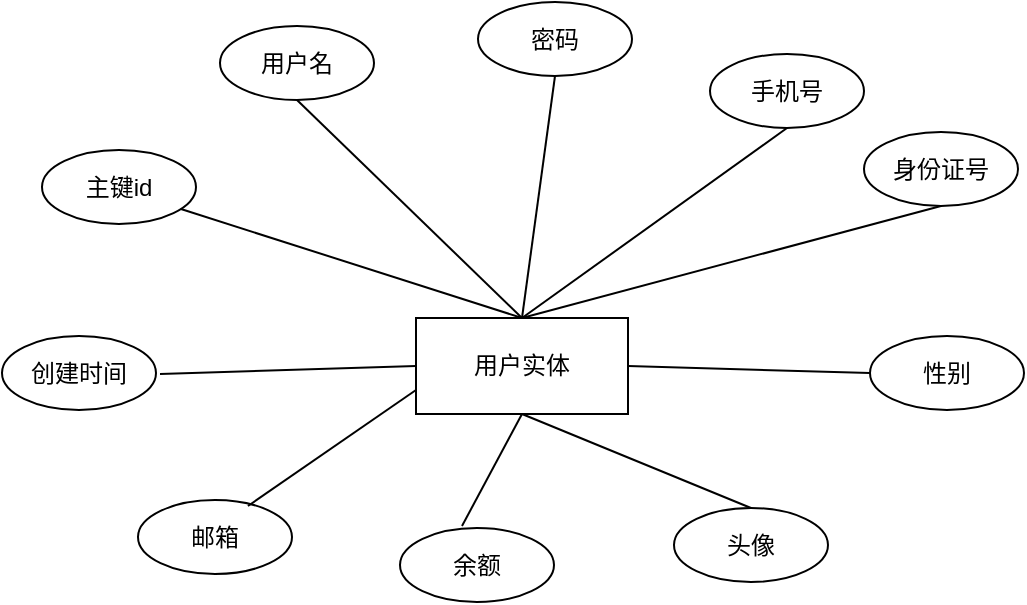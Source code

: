 <mxfile version="26.0.9">
  <diagram name="第 1 页" id="IhL6aPUcPZnnMDHSf5L_">
    <mxGraphModel dx="880" dy="468" grid="0" gridSize="10" guides="1" tooltips="1" connect="1" arrows="1" fold="1" page="1" pageScale="1" pageWidth="827" pageHeight="1169" math="0" shadow="0">
      <root>
        <mxCell id="0" />
        <mxCell id="1" parent="0" />
        <mxCell id="5rekBt8bQFxeiz0OV4fJ-1" value="用户实体" style="rounded=0;whiteSpace=wrap;html=1;" vertex="1" parent="1">
          <mxGeometry x="303" y="220" width="106" height="48" as="geometry" />
        </mxCell>
        <mxCell id="5rekBt8bQFxeiz0OV4fJ-3" style="rounded=0;orthogonalLoop=1;jettySize=auto;html=1;entryX=0.5;entryY=0;entryDx=0;entryDy=0;endArrow=none;startFill=0;" edge="1" parent="1" target="5rekBt8bQFxeiz0OV4fJ-1">
          <mxGeometry relative="1" as="geometry">
            <mxPoint x="185.471" y="165.49" as="sourcePoint" />
            <mxPoint x="340.99" y="221.024" as="targetPoint" />
          </mxGeometry>
        </mxCell>
        <mxCell id="5rekBt8bQFxeiz0OV4fJ-2" value="主键id" style="ellipse;whiteSpace=wrap;html=1;" vertex="1" parent="1">
          <mxGeometry x="116" y="136" width="77" height="37" as="geometry" />
        </mxCell>
        <mxCell id="5rekBt8bQFxeiz0OV4fJ-4" value="手机号" style="ellipse;whiteSpace=wrap;html=1;" vertex="1" parent="1">
          <mxGeometry x="450" y="88" width="77" height="37" as="geometry" />
        </mxCell>
        <mxCell id="5rekBt8bQFxeiz0OV4fJ-6" value="密&lt;span style=&quot;color: rgba(0, 0, 0, 0); font-family: monospace; font-size: 0px; text-align: start; text-wrap-mode: nowrap;&quot;&gt;%3CmxGraphModel%3E%3Croot%3E%3CmxCell%20id%3D%220%22%2F%3E%3CmxCell%20id%3D%221%22%20parent%3D%220%22%2F%3E%3CmxCell%20id%3D%222%22%20value%3D%22%E7%94%A8%E6%88%B7%E5%90%8D%22%20style%3D%22ellipse%3BwhiteSpace%3Dwrap%3Bhtml%3D1%3B%22%20vertex%3D%221%22%20parent%3D%221%22%3E%3CmxGeometry%20x%3D%22286%22%20y%3D%22103%22%20width%3D%2277%22%20height%3D%2237%22%20as%3D%22geometry%22%2F%3E%3C%2FmxCell%3E%3C%2Froot%3E%3C%2FmxGraphModel%3E&lt;/span&gt;码&lt;span style=&quot;color: rgba(0, 0, 0, 0); font-family: monospace; font-size: 0px; text-align: start; text-wrap-mode: nowrap;&quot;&gt;%3CmxGraphModel%3E%3Croot%3E%3CmxCell%20id%3D%220%22%2F%3E%3CmxCell%20id%3D%221%22%20parent%3D%220%22%2F%3E%3CmxCell%20id%3D%222%22%20value%3D%22%E7%94%A8%E6%88%B7%E5%90%8D%22%20style%3D%22ellipse%3BwhiteSpace%3Dwrap%3Bhtml%3D1%3B%22%20vertex%3D%221%22%20parent%3D%221%22%3E%3CmxGeometry%20x%3D%22286%22%20y%3D%22103%22%20width%3D%2277%22%20height%3D%2237%22%20as%3D%22geometry%22%2F%3E%3C%2FmxCell%3E%3C%2Froot%3E%3C%2FmxGraphModel%3E&lt;/span&gt;&lt;span style=&quot;color: rgba(0, 0, 0, 0); font-family: monospace; font-size: 0px; text-align: start; text-wrap-mode: nowrap;&quot;&gt;%3CmxGraphModel%3E%3Croot%3E%3CmxCell%20id%3D%220%22%2F%3E%3CmxCell%20id%3D%221%22%20parent%3D%220%22%2F%3E%3CmxCell%20id%3D%222%22%20value%3D%22%E7%94%A8%E6%88%B7%E5%90%8D%22%20style%3D%22ellipse%3BwhiteSpace%3Dwrap%3Bhtml%3D1%3B%22%20vertex%3D%221%22%20parent%3D%221%22%3E%3CmxGeometry%20x%3D%22286%22%20y%3D%22103%22%20width%3D%2277%22%20height%3D%2237%22%20as%3D%22geometry%22%2F%3E%3C%2FmxCell%3E%3C%2Froot%3E%3C%2FmxGraphModel%3E&lt;/span&gt;" style="ellipse;whiteSpace=wrap;html=1;" vertex="1" parent="1">
          <mxGeometry x="334" y="62" width="77" height="37" as="geometry" />
        </mxCell>
        <mxCell id="5rekBt8bQFxeiz0OV4fJ-7" value="身份证号" style="ellipse;whiteSpace=wrap;html=1;" vertex="1" parent="1">
          <mxGeometry x="527" y="127" width="77" height="37" as="geometry" />
        </mxCell>
        <mxCell id="5rekBt8bQFxeiz0OV4fJ-8" value="性别" style="ellipse;whiteSpace=wrap;html=1;" vertex="1" parent="1">
          <mxGeometry x="530" y="229" width="77" height="37" as="geometry" />
        </mxCell>
        <mxCell id="5rekBt8bQFxeiz0OV4fJ-9" value="邮箱" style="ellipse;whiteSpace=wrap;html=1;" vertex="1" parent="1">
          <mxGeometry x="164" y="311" width="77" height="37" as="geometry" />
        </mxCell>
        <mxCell id="5rekBt8bQFxeiz0OV4fJ-10" value="头像" style="ellipse;whiteSpace=wrap;html=1;" vertex="1" parent="1">
          <mxGeometry x="432" y="315" width="77" height="37" as="geometry" />
        </mxCell>
        <mxCell id="5rekBt8bQFxeiz0OV4fJ-11" value="余额" style="ellipse;whiteSpace=wrap;html=1;" vertex="1" parent="1">
          <mxGeometry x="295" y="325" width="77" height="37" as="geometry" />
        </mxCell>
        <mxCell id="5rekBt8bQFxeiz0OV4fJ-12" value="创建时间" style="ellipse;whiteSpace=wrap;html=1;" vertex="1" parent="1">
          <mxGeometry x="96" y="229" width="77" height="37" as="geometry" />
        </mxCell>
        <mxCell id="5rekBt8bQFxeiz0OV4fJ-13" style="rounded=0;orthogonalLoop=1;jettySize=auto;html=1;endArrow=none;startFill=0;exitX=0.5;exitY=1;exitDx=0;exitDy=0;entryX=0.5;entryY=0;entryDx=0;entryDy=0;" edge="1" parent="1" source="5rekBt8bQFxeiz0OV4fJ-5" target="5rekBt8bQFxeiz0OV4fJ-1">
          <mxGeometry relative="1" as="geometry">
            <mxPoint x="328.5" y="116" as="sourcePoint" />
            <mxPoint x="334" y="218" as="targetPoint" />
          </mxGeometry>
        </mxCell>
        <mxCell id="5rekBt8bQFxeiz0OV4fJ-14" style="rounded=0;orthogonalLoop=1;jettySize=auto;html=1;entryX=0.5;entryY=0;entryDx=0;entryDy=0;endArrow=none;startFill=0;exitX=0.5;exitY=1;exitDx=0;exitDy=0;" edge="1" parent="1" source="5rekBt8bQFxeiz0OV4fJ-6" target="5rekBt8bQFxeiz0OV4fJ-1">
          <mxGeometry relative="1" as="geometry">
            <mxPoint x="339" y="136" as="sourcePoint" />
            <mxPoint x="344" y="238" as="targetPoint" />
          </mxGeometry>
        </mxCell>
        <mxCell id="5rekBt8bQFxeiz0OV4fJ-5" value="用户名" style="ellipse;whiteSpace=wrap;html=1;" vertex="1" parent="1">
          <mxGeometry x="205" y="74" width="77" height="37" as="geometry" />
        </mxCell>
        <mxCell id="5rekBt8bQFxeiz0OV4fJ-16" style="rounded=0;orthogonalLoop=1;jettySize=auto;html=1;endArrow=none;startFill=0;exitX=0.5;exitY=1;exitDx=0;exitDy=0;entryX=0.5;entryY=0;entryDx=0;entryDy=0;" edge="1" parent="1" source="5rekBt8bQFxeiz0OV4fJ-4" target="5rekBt8bQFxeiz0OV4fJ-1">
          <mxGeometry relative="1" as="geometry">
            <mxPoint x="383" y="109" as="sourcePoint" />
            <mxPoint x="351" y="215" as="targetPoint" />
          </mxGeometry>
        </mxCell>
        <mxCell id="5rekBt8bQFxeiz0OV4fJ-17" style="rounded=0;orthogonalLoop=1;jettySize=auto;html=1;endArrow=none;startFill=0;exitX=0.5;exitY=1;exitDx=0;exitDy=0;entryX=0.5;entryY=0;entryDx=0;entryDy=0;" edge="1" parent="1" source="5rekBt8bQFxeiz0OV4fJ-7" target="5rekBt8bQFxeiz0OV4fJ-1">
          <mxGeometry relative="1" as="geometry">
            <mxPoint x="499" y="135" as="sourcePoint" />
            <mxPoint x="361" y="225" as="targetPoint" />
          </mxGeometry>
        </mxCell>
        <mxCell id="5rekBt8bQFxeiz0OV4fJ-18" style="rounded=0;orthogonalLoop=1;jettySize=auto;html=1;entryX=0;entryY=0.5;entryDx=0;entryDy=0;endArrow=none;startFill=0;" edge="1" parent="1" target="5rekBt8bQFxeiz0OV4fJ-1">
          <mxGeometry relative="1" as="geometry">
            <mxPoint x="175" y="248" as="sourcePoint" />
            <mxPoint x="350.99" y="231.024" as="targetPoint" />
          </mxGeometry>
        </mxCell>
        <mxCell id="5rekBt8bQFxeiz0OV4fJ-21" style="rounded=0;orthogonalLoop=1;jettySize=auto;html=1;endArrow=none;startFill=0;exitX=0.714;exitY=0.081;exitDx=0;exitDy=0;exitPerimeter=0;entryX=0;entryY=0.75;entryDx=0;entryDy=0;" edge="1" parent="1" target="5rekBt8bQFxeiz0OV4fJ-1">
          <mxGeometry relative="1" as="geometry">
            <mxPoint x="218.978" y="313.997" as="sourcePoint" />
            <mxPoint x="300" y="251" as="targetPoint" />
          </mxGeometry>
        </mxCell>
        <mxCell id="5rekBt8bQFxeiz0OV4fJ-22" style="rounded=0;orthogonalLoop=1;jettySize=auto;html=1;endArrow=none;startFill=0;entryX=0.5;entryY=1;entryDx=0;entryDy=0;" edge="1" parent="1" target="5rekBt8bQFxeiz0OV4fJ-1">
          <mxGeometry relative="1" as="geometry">
            <mxPoint x="326" y="324" as="sourcePoint" />
            <mxPoint x="348.05" y="272.992" as="targetPoint" />
          </mxGeometry>
        </mxCell>
        <mxCell id="5rekBt8bQFxeiz0OV4fJ-23" style="rounded=0;orthogonalLoop=1;jettySize=auto;html=1;endArrow=none;startFill=0;entryX=0.5;entryY=1;entryDx=0;entryDy=0;exitX=0.5;exitY=0;exitDx=0;exitDy=0;" edge="1" parent="1" source="5rekBt8bQFxeiz0OV4fJ-10" target="5rekBt8bQFxeiz0OV4fJ-1">
          <mxGeometry relative="1" as="geometry">
            <mxPoint x="336" y="334" as="sourcePoint" />
            <mxPoint x="366" y="278" as="targetPoint" />
          </mxGeometry>
        </mxCell>
        <mxCell id="5rekBt8bQFxeiz0OV4fJ-24" style="rounded=0;orthogonalLoop=1;jettySize=auto;html=1;endArrow=none;startFill=0;entryX=1;entryY=0.5;entryDx=0;entryDy=0;exitX=0;exitY=0.5;exitDx=0;exitDy=0;" edge="1" parent="1" source="5rekBt8bQFxeiz0OV4fJ-8" target="5rekBt8bQFxeiz0OV4fJ-1">
          <mxGeometry relative="1" as="geometry">
            <mxPoint x="481" y="325" as="sourcePoint" />
            <mxPoint x="366" y="278" as="targetPoint" />
          </mxGeometry>
        </mxCell>
      </root>
    </mxGraphModel>
  </diagram>
</mxfile>
